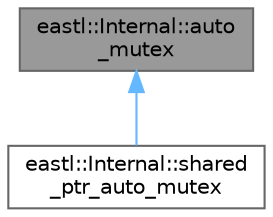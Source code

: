 digraph "eastl::Internal::auto_mutex"
{
 // LATEX_PDF_SIZE
  bgcolor="transparent";
  edge [fontname=Helvetica,fontsize=10,labelfontname=Helvetica,labelfontsize=10];
  node [fontname=Helvetica,fontsize=10,shape=box,height=0.2,width=0.4];
  Node1 [id="Node000001",label="eastl::Internal::auto\l_mutex",height=0.2,width=0.4,color="gray40", fillcolor="grey60", style="filled", fontcolor="black",tooltip=" "];
  Node1 -> Node2 [id="edge2_Node000001_Node000002",dir="back",color="steelblue1",style="solid",tooltip=" "];
  Node2 [id="Node000002",label="eastl::Internal::shared\l_ptr_auto_mutex",height=0.2,width=0.4,color="gray40", fillcolor="white", style="filled",URL="$classeastl_1_1_internal_1_1shared__ptr__auto__mutex.html",tooltip=" "];
}
